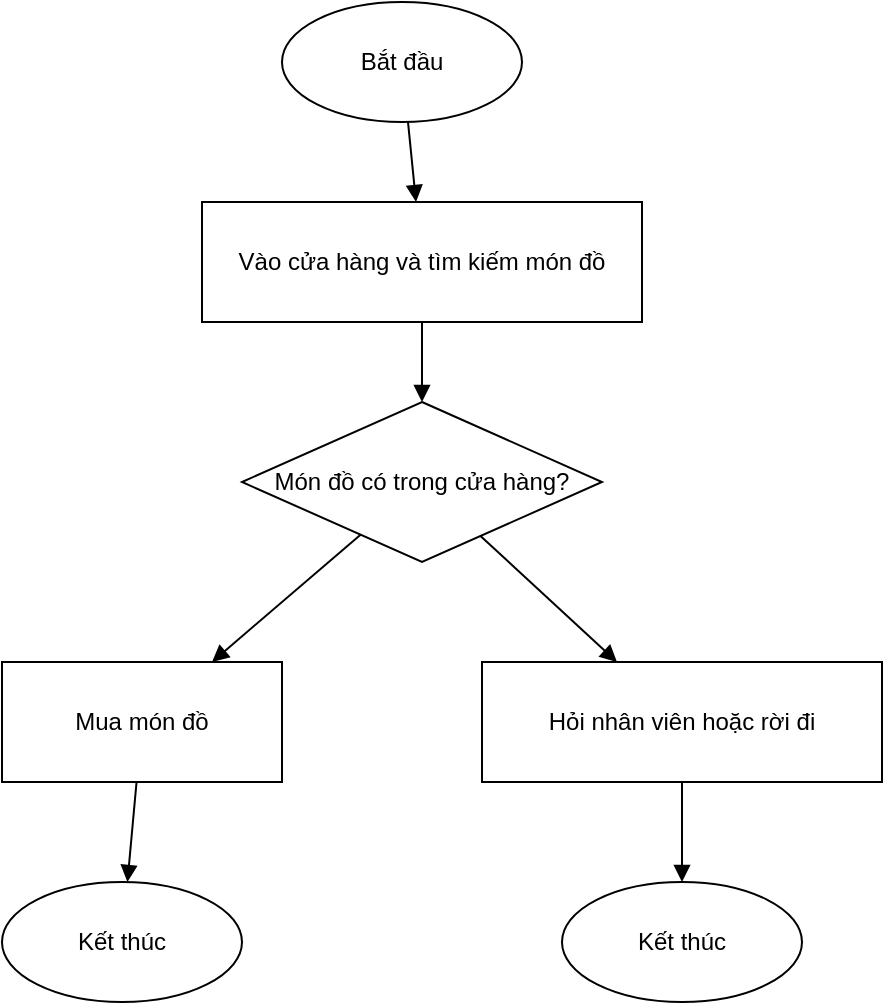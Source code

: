 <mxfile>
  <diagram name="Flowchart Mua Mon Do" id="flow2">
    <mxGraphModel dx="1136" dy="641" grid="1" gridSize="10" guides="1" tooltips="1" connect="1" arrows="1" fold="1" page="1" pageScale="1" pageWidth="827" pageHeight="1169" math="0" shadow="0">
      <root>
        <mxCell id="0"/>
        <mxCell id="1" parent="0"/>

        <!-- Start -->
        <mxCell id="2" value="Bắt đầu" style="ellipse;whiteSpace=wrap;html=1;" vertex="1" parent="1">
          <mxGeometry x="240" y="40" width="120" height="60" as="geometry"/>
        </mxCell>

        <!-- Step 1 -->
        <mxCell id="3" value="Vào cửa hàng và tìm kiếm món đồ" style="rounded=0;whiteSpace=wrap;html=1;" vertex="1" parent="1">
          <mxGeometry x="200" y="140" width="220" height="60" as="geometry"/>
        </mxCell>

        <!-- Decision -->
        <mxCell id="4" value="Món đồ có trong cửa hàng?" style="rhombus;whiteSpace=wrap;html=1;" vertex="1" parent="1">
          <mxGeometry x="220" y="240" width="180" height="80" as="geometry"/>
        </mxCell>

        <!-- Yes branch -->
        <mxCell id="5" value="Mua món đồ" style="rounded=0;whiteSpace=wrap;html=1;" vertex="1" parent="1">
          <mxGeometry x="100" y="370" width="140" height="60" as="geometry"/>
        </mxCell>

        <!-- No branch -->
        <mxCell id="6" value="Hỏi nhân viên hoặc rời đi" style="rounded=0;whiteSpace=wrap;html=1;" vertex="1" parent="1">
          <mxGeometry x="340" y="370" width="200" height="60" as="geometry"/>
        </mxCell>

        <!-- End (Yes) -->
        <mxCell id="7" value="Kết thúc" style="ellipse;whiteSpace=wrap;html=1;" vertex="1" parent="1">
          <mxGeometry x="100" y="480" width="120" height="60" as="geometry"/>
        </mxCell>

        <!-- End (No) -->
        <mxCell id="8" value="Kết thúc" style="ellipse;whiteSpace=wrap;html=1;" vertex="1" parent="1">
          <mxGeometry x="380" y="480" width="120" height="60" as="geometry"/>
        </mxCell>

        <!-- Connectors -->
        <mxCell id="9" edge="1" source="2" target="3" style="endArrow=block;" parent="1">
          <mxGeometry relative="1" as="geometry"/>
        </mxCell>

        <mxCell id="10" edge="1" source="3" target="4" style="endArrow=block;" parent="1">
          <mxGeometry relative="1" as="geometry"/>
        </mxCell>

        <mxCell id="11" edge="1" source="4" target="5" style="endArrow=block;" parent="1">
          <mxGeometry relative="1" as="geometry">
            <mxPoint x="170" y="330" as="targetPoint"/>
          </mxGeometry>
        </mxCell>

        <mxCell id="12" edge="1" source="4" target="6" style="endArrow=block;" parent="1">
          <mxGeometry relative="1" as="geometry">
            <mxPoint x="430" y="330" as="targetPoint"/>
          </mxGeometry>
        </mxCell>

        <mxCell id="13" edge="1" source="5" target="7" style="endArrow=block;" parent="1">
          <mxGeometry relative="1" as="geometry"/>
        </mxCell>

        <mxCell id="14" edge="1" source="6" target="8" style="endArrow=block;" parent="1">
          <mxGeometry relative="1" as="geometry"/>
        </mxCell>

      </root>
    </mxGraphModel>
  </diagram>
</mxfile>